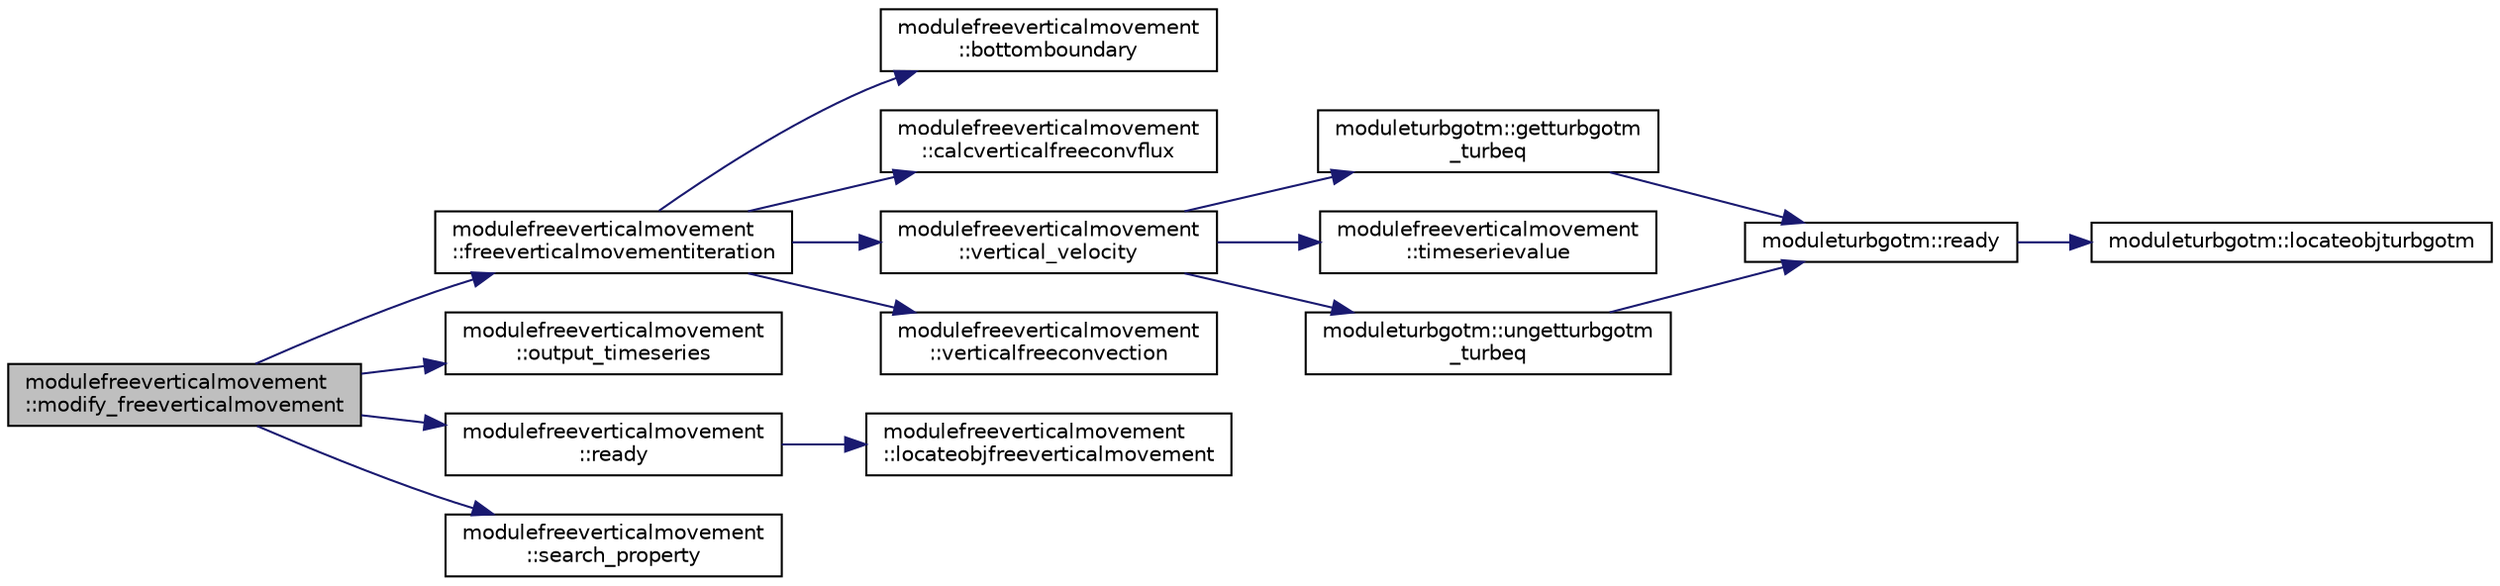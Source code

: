 digraph "modulefreeverticalmovement::modify_freeverticalmovement"
{
 // LATEX_PDF_SIZE
  edge [fontname="Helvetica",fontsize="10",labelfontname="Helvetica",labelfontsize="10"];
  node [fontname="Helvetica",fontsize="10",shape=record];
  rankdir="LR";
  Node1 [label="modulefreeverticalmovement\l::modify_freeverticalmovement",height=0.2,width=0.4,color="black", fillcolor="grey75", style="filled", fontcolor="black",tooltip=" "];
  Node1 -> Node2 [color="midnightblue",fontsize="10",style="solid"];
  Node2 [label="modulefreeverticalmovement\l::freeverticalmovementiteration",height=0.2,width=0.4,color="black", fillcolor="white", style="filled",URL="$namespacemodulefreeverticalmovement.html#ac736b639239aa370175df19fc8836c97",tooltip=" "];
  Node2 -> Node3 [color="midnightblue",fontsize="10",style="solid"];
  Node3 [label="modulefreeverticalmovement\l::bottomboundary",height=0.2,width=0.4,color="black", fillcolor="white", style="filled",URL="$namespacemodulefreeverticalmovement.html#ad4e1681fa973f2a527c8fb380ad6fa31",tooltip=" "];
  Node2 -> Node4 [color="midnightblue",fontsize="10",style="solid"];
  Node4 [label="modulefreeverticalmovement\l::calcverticalfreeconvflux",height=0.2,width=0.4,color="black", fillcolor="white", style="filled",URL="$namespacemodulefreeverticalmovement.html#a42b3411647c7bb8c92b023c61a0c49cc",tooltip=" "];
  Node2 -> Node5 [color="midnightblue",fontsize="10",style="solid"];
  Node5 [label="modulefreeverticalmovement\l::vertical_velocity",height=0.2,width=0.4,color="black", fillcolor="white", style="filled",URL="$namespacemodulefreeverticalmovement.html#ab6e298fcea3ea467957f90a97c8032df",tooltip=" "];
  Node5 -> Node6 [color="midnightblue",fontsize="10",style="solid"];
  Node6 [label="moduleturbgotm::getturbgotm\l_turbeq",height=0.2,width=0.4,color="black", fillcolor="white", style="filled",URL="$namespacemoduleturbgotm.html#a087db16b86a3a5c9670ca783b6075e65",tooltip=" "];
  Node6 -> Node7 [color="midnightblue",fontsize="10",style="solid"];
  Node7 [label="moduleturbgotm::ready",height=0.2,width=0.4,color="black", fillcolor="white", style="filled",URL="$namespacemoduleturbgotm.html#a8b59a232d6c61837f14e169cef43d695",tooltip=" "];
  Node7 -> Node8 [color="midnightblue",fontsize="10",style="solid"];
  Node8 [label="moduleturbgotm::locateobjturbgotm",height=0.2,width=0.4,color="black", fillcolor="white", style="filled",URL="$namespacemoduleturbgotm.html#a2445ccc2c59cf2ae892fd78dda123a3d",tooltip=" "];
  Node5 -> Node9 [color="midnightblue",fontsize="10",style="solid"];
  Node9 [label="modulefreeverticalmovement\l::timeserievalue",height=0.2,width=0.4,color="black", fillcolor="white", style="filled",URL="$namespacemodulefreeverticalmovement.html#a543eec774fcc212b6cb45cb2eb05b988",tooltip=" "];
  Node5 -> Node10 [color="midnightblue",fontsize="10",style="solid"];
  Node10 [label="moduleturbgotm::ungetturbgotm\l_turbeq",height=0.2,width=0.4,color="black", fillcolor="white", style="filled",URL="$namespacemoduleturbgotm.html#a4858630313fbbb17b65257d59f9e67ca",tooltip=" "];
  Node10 -> Node7 [color="midnightblue",fontsize="10",style="solid"];
  Node2 -> Node11 [color="midnightblue",fontsize="10",style="solid"];
  Node11 [label="modulefreeverticalmovement\l::verticalfreeconvection",height=0.2,width=0.4,color="black", fillcolor="white", style="filled",URL="$namespacemodulefreeverticalmovement.html#a31ae6c338b4621e00f2dd8c66bb9268f",tooltip=" "];
  Node1 -> Node12 [color="midnightblue",fontsize="10",style="solid"];
  Node12 [label="modulefreeverticalmovement\l::output_timeseries",height=0.2,width=0.4,color="black", fillcolor="white", style="filled",URL="$namespacemodulefreeverticalmovement.html#a074424b5e6d0b4d4588c869805dbf784",tooltip=" "];
  Node1 -> Node13 [color="midnightblue",fontsize="10",style="solid"];
  Node13 [label="modulefreeverticalmovement\l::ready",height=0.2,width=0.4,color="black", fillcolor="white", style="filled",URL="$namespacemodulefreeverticalmovement.html#a6822a6ac8c2596feb6110b6fa936b42b",tooltip=" "];
  Node13 -> Node14 [color="midnightblue",fontsize="10",style="solid"];
  Node14 [label="modulefreeverticalmovement\l::locateobjfreeverticalmovement",height=0.2,width=0.4,color="black", fillcolor="white", style="filled",URL="$namespacemodulefreeverticalmovement.html#a5b77a0a606cd82e8b48959c866cc4029",tooltip=" "];
  Node1 -> Node15 [color="midnightblue",fontsize="10",style="solid"];
  Node15 [label="modulefreeverticalmovement\l::search_property",height=0.2,width=0.4,color="black", fillcolor="white", style="filled",URL="$namespacemodulefreeverticalmovement.html#a7533a239e57263d95d53d832615113be",tooltip=" "];
}
